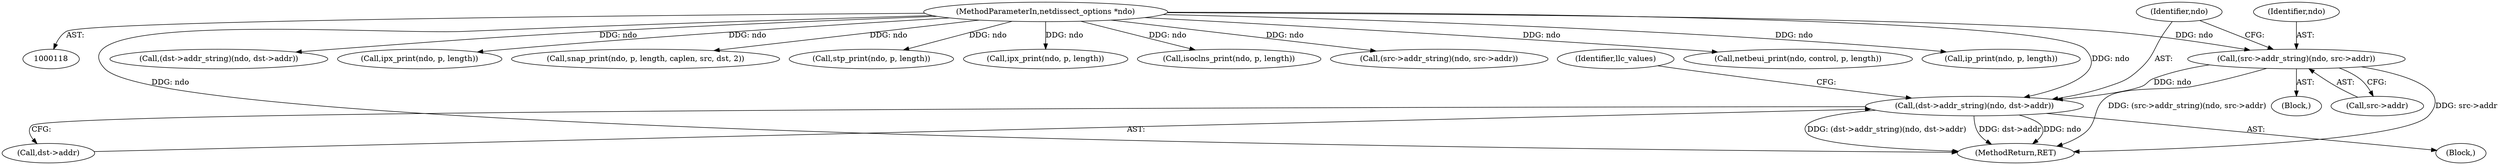 digraph "0_tcpdump_1dcd10aceabbc03bf571ea32b892c522cbe923de_10@pointer" {
"1000514" [label="(Call,(src->addr_string)(ndo, src->addr))"];
"1000119" [label="(MethodParameterIn,netdissect_options *ndo)"];
"1000520" [label="(Call,(dst->addr_string)(ndo, dst->addr))"];
"1000514" [label="(Call,(src->addr_string)(ndo, src->addr))"];
"1000526" [label="(Identifier,llc_values)"];
"1000119" [label="(MethodParameterIn,netdissect_options *ndo)"];
"1000516" [label="(Call,src->addr)"];
"1000520" [label="(Call,(dst->addr_string)(ndo, dst->addr))"];
"1000754" [label="(MethodReturn,RET)"];
"1000571" [label="(Call,(dst->addr_string)(ndo, dst->addr))"];
"1000257" [label="(Call,ipx_print(ndo, p, length))"];
"1000351" [label="(Call,snap_print(ndo, p, length, caplen, src, dst, 2))"];
"1000383" [label="(Call,stp_print(ndo, p, length))"];
"1000522" [label="(Call,dst->addr)"];
"1000513" [label="(Block,)"];
"1000429" [label="(Call,ipx_print(ndo, p, length))"];
"1000473" [label="(Call,isoclns_print(ndo, p, length))"];
"1000560" [label="(Call,(src->addr_string)(ndo, src->addr))"];
"1000521" [label="(Identifier,ndo)"];
"1000453" [label="(Call,netbeui_print(ndo, control, p, length))"];
"1000402" [label="(Call,ip_print(ndo, p, length))"];
"1000519" [label="(Block,)"];
"1000515" [label="(Identifier,ndo)"];
"1000514" -> "1000513"  [label="AST: "];
"1000514" -> "1000516"  [label="CFG: "];
"1000515" -> "1000514"  [label="AST: "];
"1000516" -> "1000514"  [label="AST: "];
"1000521" -> "1000514"  [label="CFG: "];
"1000514" -> "1000754"  [label="DDG: (src->addr_string)(ndo, src->addr)"];
"1000514" -> "1000754"  [label="DDG: src->addr"];
"1000119" -> "1000514"  [label="DDG: ndo"];
"1000514" -> "1000520"  [label="DDG: ndo"];
"1000119" -> "1000118"  [label="AST: "];
"1000119" -> "1000754"  [label="DDG: ndo"];
"1000119" -> "1000257"  [label="DDG: ndo"];
"1000119" -> "1000351"  [label="DDG: ndo"];
"1000119" -> "1000383"  [label="DDG: ndo"];
"1000119" -> "1000402"  [label="DDG: ndo"];
"1000119" -> "1000429"  [label="DDG: ndo"];
"1000119" -> "1000453"  [label="DDG: ndo"];
"1000119" -> "1000473"  [label="DDG: ndo"];
"1000119" -> "1000520"  [label="DDG: ndo"];
"1000119" -> "1000560"  [label="DDG: ndo"];
"1000119" -> "1000571"  [label="DDG: ndo"];
"1000520" -> "1000519"  [label="AST: "];
"1000520" -> "1000522"  [label="CFG: "];
"1000521" -> "1000520"  [label="AST: "];
"1000522" -> "1000520"  [label="AST: "];
"1000526" -> "1000520"  [label="CFG: "];
"1000520" -> "1000754"  [label="DDG: (dst->addr_string)(ndo, dst->addr)"];
"1000520" -> "1000754"  [label="DDG: dst->addr"];
"1000520" -> "1000754"  [label="DDG: ndo"];
}
